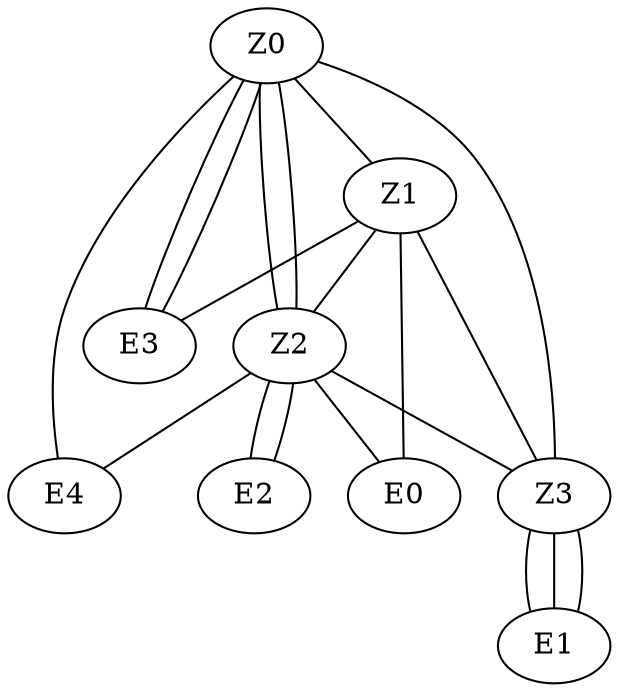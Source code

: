 graph linkages {
Z0 -- E3
Z0 -- E3
Z0 -- E4
Z0 -- Z2
Z0 -- Z2
Z0 -- Z1
Z0 -- Z3
Z1 -- E3
Z1 -- E0
Z1 -- Z2
Z1 -- Z3
Z2 -- E4
Z2 -- E2
Z2 -- E2
Z2 -- E0
Z2 -- Z3
Z3 -- E1
Z3 -- E1
Z3 -- E1
}

